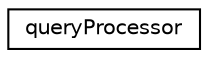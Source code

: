 digraph "Graphical Class Hierarchy"
{
  edge [fontname="Helvetica",fontsize="10",labelfontname="Helvetica",labelfontsize="10"];
  node [fontname="Helvetica",fontsize="10",shape=record];
  rankdir="LR";
  Node1 [label="queryProcessor",height=0.2,width=0.4,color="black", fillcolor="white", style="filled",URL="$classqueryProcessor.html"];
}
